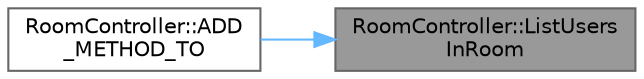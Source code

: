 digraph "RoomController::ListUsersInRoom"
{
 // LATEX_PDF_SIZE
  bgcolor="transparent";
  edge [fontname=Helvetica,fontsize=10,labelfontname=Helvetica,labelfontsize=10];
  node [fontname=Helvetica,fontsize=10,shape=box,height=0.2,width=0.4];
  rankdir="RL";
  Node1 [id="Node000001",label="RoomController::ListUsers\lInRoom",height=0.2,width=0.4,color="gray40", fillcolor="grey60", style="filled", fontcolor="black",tooltip="Обрабатывает запрос на получение списка пользователей в комнате."];
  Node1 -> Node2 [id="edge1_Node000001_Node000002",dir="back",color="steelblue1",style="solid",tooltip=" "];
  Node2 [id="Node000002",label="RoomController::ADD\l_METHOD_TO",height=0.2,width=0.4,color="grey40", fillcolor="white", style="filled",URL="$class_room_controller.html#a91ae6343b28b1108bc498b5c2502b066",tooltip="Регистрирует метод ListUsersInRoom для обработки GET-запросов на маршруте ROOM_USERS."];
}
